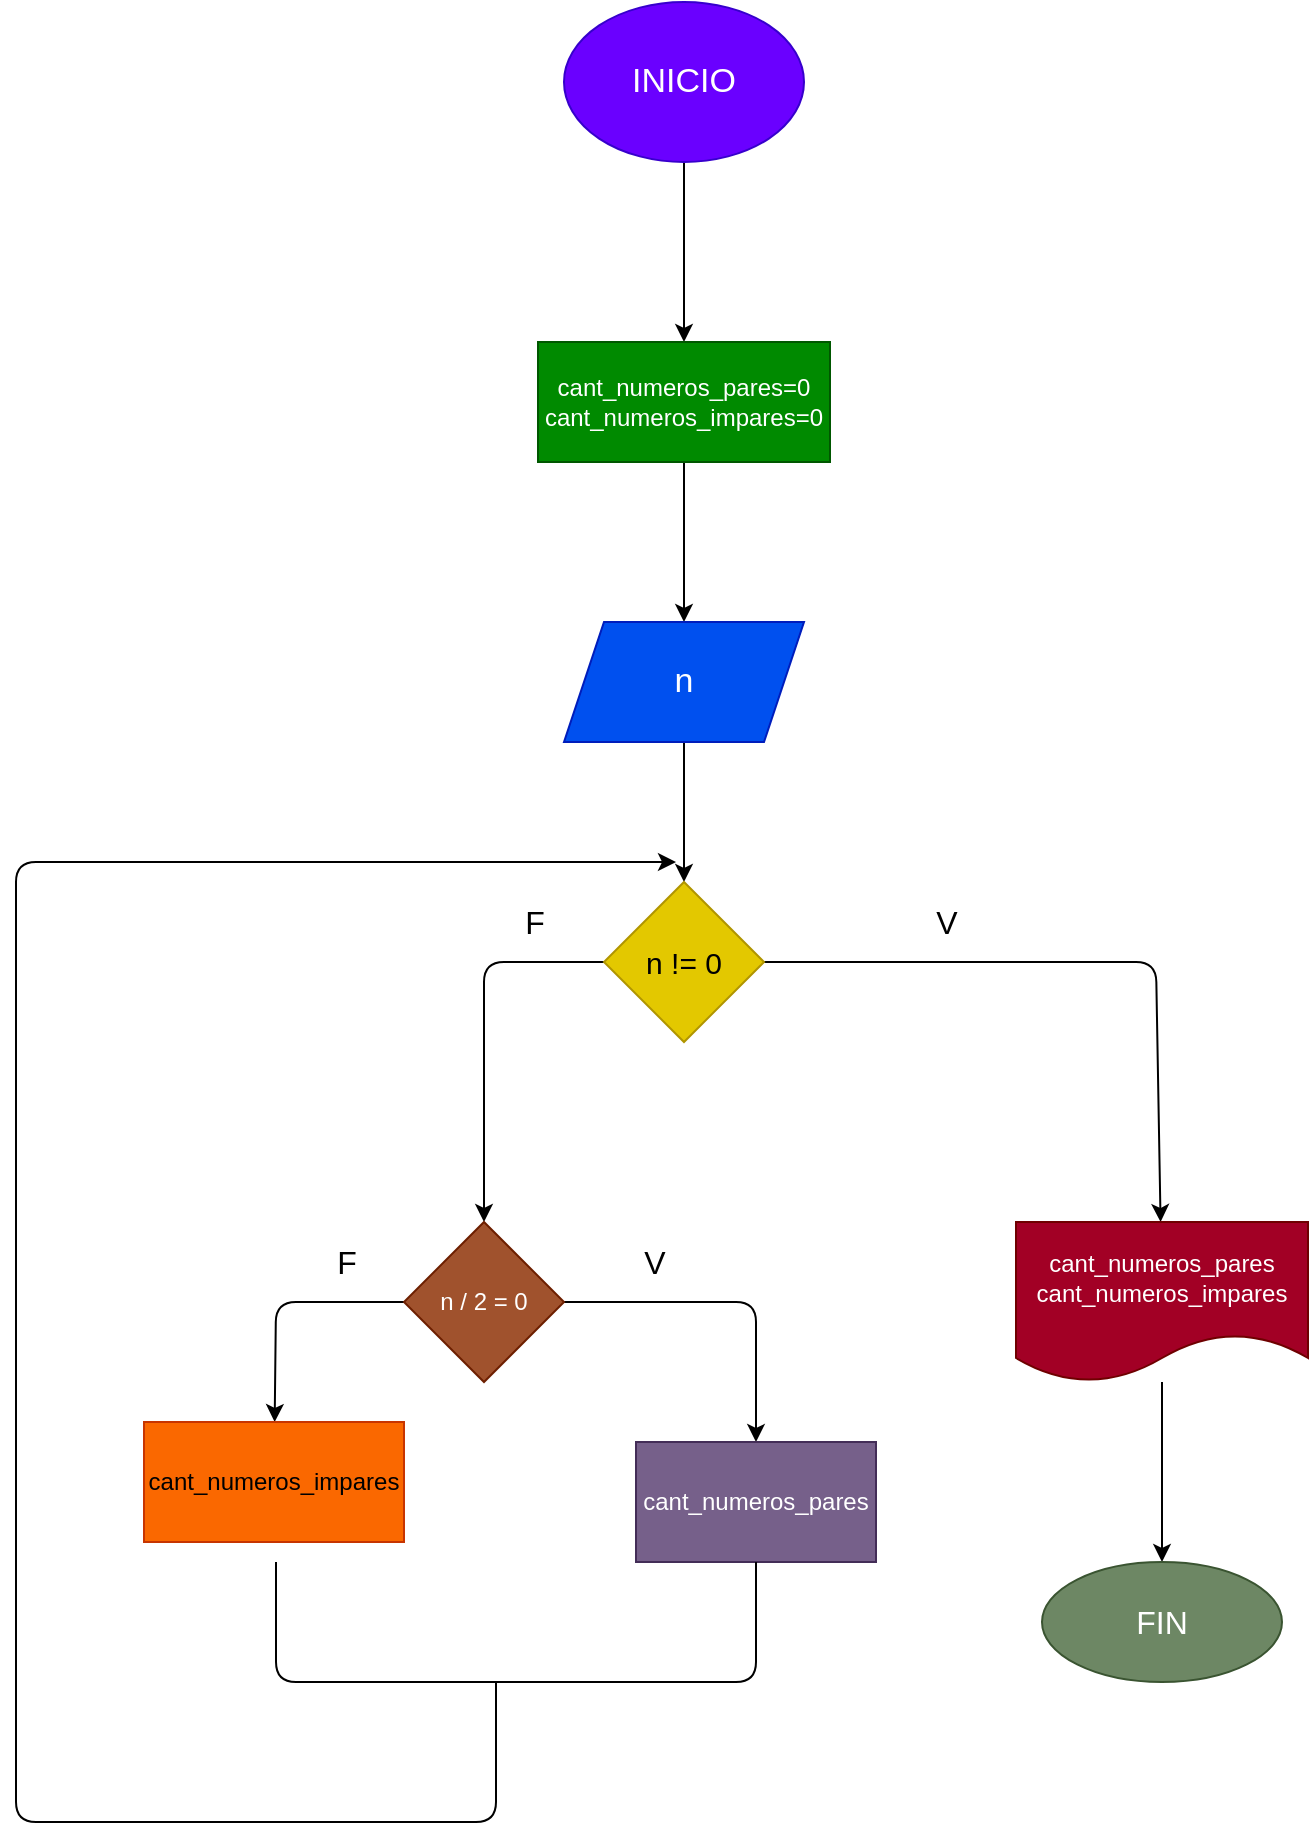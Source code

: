 <mxfile>
    <diagram id="0hqvJIKYk8kcVwtOMyVl" name="Página-1">
        <mxGraphModel dx="1162" dy="790" grid="1" gridSize="10" guides="1" tooltips="1" connect="1" arrows="1" fold="1" page="1" pageScale="1" pageWidth="827" pageHeight="1169" math="0" shadow="0">
            <root>
                <mxCell id="0"/>
                <mxCell id="1" parent="0"/>
                <mxCell id="10" value="" style="edgeStyle=none;html=1;" edge="1" parent="1" source="2" target="9">
                    <mxGeometry relative="1" as="geometry"/>
                </mxCell>
                <mxCell id="2" value="&lt;font style=&quot;font-size: 17px&quot;&gt;INICIO&lt;/font&gt;" style="ellipse;whiteSpace=wrap;html=1;fillColor=#6a00ff;fontColor=#ffffff;strokeColor=#3700CC;" vertex="1" parent="1">
                    <mxGeometry x="354" width="120" height="80" as="geometry"/>
                </mxCell>
                <mxCell id="12" value="" style="edgeStyle=none;html=1;" edge="1" parent="1" source="9" target="11">
                    <mxGeometry relative="1" as="geometry"/>
                </mxCell>
                <mxCell id="9" value="cant_numeros_pares=0&lt;br&gt;cant_numeros_impares=0" style="whiteSpace=wrap;html=1;fillColor=#008a00;fontColor=#ffffff;strokeColor=#005700;" vertex="1" parent="1">
                    <mxGeometry x="341" y="170" width="146" height="60" as="geometry"/>
                </mxCell>
                <mxCell id="14" value="" style="edgeStyle=none;html=1;" edge="1" parent="1" source="11" target="13">
                    <mxGeometry relative="1" as="geometry"/>
                </mxCell>
                <mxCell id="11" value="&lt;font style=&quot;font-size: 17px&quot;&gt;n&lt;/font&gt;" style="shape=parallelogram;perimeter=parallelogramPerimeter;whiteSpace=wrap;html=1;fixedSize=1;fillColor=#0050ef;fontColor=#ffffff;strokeColor=#001DBC;" vertex="1" parent="1">
                    <mxGeometry x="354" y="310" width="120" height="60" as="geometry"/>
                </mxCell>
                <mxCell id="18" value="" style="edgeStyle=none;html=1;" edge="1" parent="1" source="13" target="17">
                    <mxGeometry relative="1" as="geometry">
                        <Array as="points">
                            <mxPoint x="650" y="480"/>
                        </Array>
                    </mxGeometry>
                </mxCell>
                <mxCell id="22" value="" style="edgeStyle=none;html=1;" edge="1" parent="1" source="13" target="21">
                    <mxGeometry relative="1" as="geometry">
                        <Array as="points">
                            <mxPoint x="314" y="480"/>
                        </Array>
                    </mxGeometry>
                </mxCell>
                <mxCell id="13" value="&lt;font style=&quot;font-size: 15px&quot;&gt;n != 0&lt;/font&gt;" style="rhombus;whiteSpace=wrap;html=1;fillColor=#e3c800;fontColor=#000000;strokeColor=#B09500;" vertex="1" parent="1">
                    <mxGeometry x="374" y="440" width="80" height="80" as="geometry"/>
                </mxCell>
                <mxCell id="20" value="" style="edgeStyle=none;html=1;" edge="1" parent="1" source="17" target="19">
                    <mxGeometry relative="1" as="geometry"/>
                </mxCell>
                <mxCell id="17" value="cant_numeros_pares&lt;br&gt;cant_numeros_impares" style="shape=document;whiteSpace=wrap;html=1;boundedLbl=1;fillColor=#a20025;fontColor=#ffffff;strokeColor=#6F0000;" vertex="1" parent="1">
                    <mxGeometry x="580" y="610" width="146" height="80" as="geometry"/>
                </mxCell>
                <mxCell id="19" value="&lt;font style=&quot;font-size: 16px&quot;&gt;FIN&lt;/font&gt;" style="ellipse;whiteSpace=wrap;html=1;fillColor=#6d8764;fontColor=#ffffff;strokeColor=#3A5431;" vertex="1" parent="1">
                    <mxGeometry x="593" y="780" width="120" height="60" as="geometry"/>
                </mxCell>
                <mxCell id="24" value="" style="edgeStyle=none;html=1;" edge="1" parent="1" source="21" target="23">
                    <mxGeometry relative="1" as="geometry">
                        <Array as="points">
                            <mxPoint x="450" y="650"/>
                        </Array>
                    </mxGeometry>
                </mxCell>
                <mxCell id="28" value="" style="edgeStyle=none;html=1;fontSize=16;" edge="1" parent="1" source="21" target="27">
                    <mxGeometry relative="1" as="geometry">
                        <Array as="points">
                            <mxPoint x="210" y="650"/>
                        </Array>
                    </mxGeometry>
                </mxCell>
                <mxCell id="21" value="n / 2 = 0" style="rhombus;whiteSpace=wrap;html=1;fillColor=#a0522d;fontColor=#ffffff;strokeColor=#6D1F00;" vertex="1" parent="1">
                    <mxGeometry x="274" y="610" width="80" height="80" as="geometry"/>
                </mxCell>
                <mxCell id="23" value="cant_numeros_pares" style="whiteSpace=wrap;html=1;fillColor=#76608a;fontColor=#ffffff;strokeColor=#432D57;" vertex="1" parent="1">
                    <mxGeometry x="390" y="720" width="120" height="60" as="geometry"/>
                </mxCell>
                <mxCell id="27" value="cant_numeros_impares" style="whiteSpace=wrap;html=1;fillColor=#fa6800;fontColor=#000000;strokeColor=#C73500;" vertex="1" parent="1">
                    <mxGeometry x="144" y="710" width="130" height="60" as="geometry"/>
                </mxCell>
                <mxCell id="29" value="" style="endArrow=none;html=1;fontSize=16;entryX=0.5;entryY=1;entryDx=0;entryDy=0;" edge="1" parent="1" target="23">
                    <mxGeometry width="50" height="50" relative="1" as="geometry">
                        <mxPoint x="210" y="780" as="sourcePoint"/>
                        <mxPoint x="260" y="730" as="targetPoint"/>
                        <Array as="points">
                            <mxPoint x="210" y="840"/>
                            <mxPoint x="340" y="840"/>
                            <mxPoint x="450" y="840"/>
                        </Array>
                    </mxGeometry>
                </mxCell>
                <mxCell id="30" value="" style="endArrow=classic;html=1;fontSize=16;" edge="1" parent="1">
                    <mxGeometry width="50" height="50" relative="1" as="geometry">
                        <mxPoint x="320" y="840" as="sourcePoint"/>
                        <mxPoint x="410" y="430" as="targetPoint"/>
                        <Array as="points">
                            <mxPoint x="320" y="910"/>
                            <mxPoint x="80" y="910"/>
                            <mxPoint x="80" y="430"/>
                        </Array>
                    </mxGeometry>
                </mxCell>
                <mxCell id="31" value="V" style="text;html=1;resizable=0;autosize=1;align=center;verticalAlign=middle;points=[];fillColor=none;strokeColor=none;rounded=0;fontSize=16;" vertex="1" parent="1">
                    <mxGeometry x="530" y="450" width="30" height="20" as="geometry"/>
                </mxCell>
                <mxCell id="32" value="F" style="text;html=1;resizable=0;autosize=1;align=center;verticalAlign=middle;points=[];fillColor=none;strokeColor=none;rounded=0;fontSize=16;" vertex="1" parent="1">
                    <mxGeometry x="324" y="450" width="30" height="20" as="geometry"/>
                </mxCell>
                <mxCell id="33" value="V" style="text;html=1;resizable=0;autosize=1;align=center;verticalAlign=middle;points=[];fillColor=none;strokeColor=none;rounded=0;fontSize=16;" vertex="1" parent="1">
                    <mxGeometry x="384" y="620" width="30" height="20" as="geometry"/>
                </mxCell>
                <mxCell id="34" value="F" style="text;html=1;resizable=0;autosize=1;align=center;verticalAlign=middle;points=[];fillColor=none;strokeColor=none;rounded=0;fontSize=16;" vertex="1" parent="1">
                    <mxGeometry x="230" y="620" width="30" height="20" as="geometry"/>
                </mxCell>
            </root>
        </mxGraphModel>
    </diagram>
</mxfile>